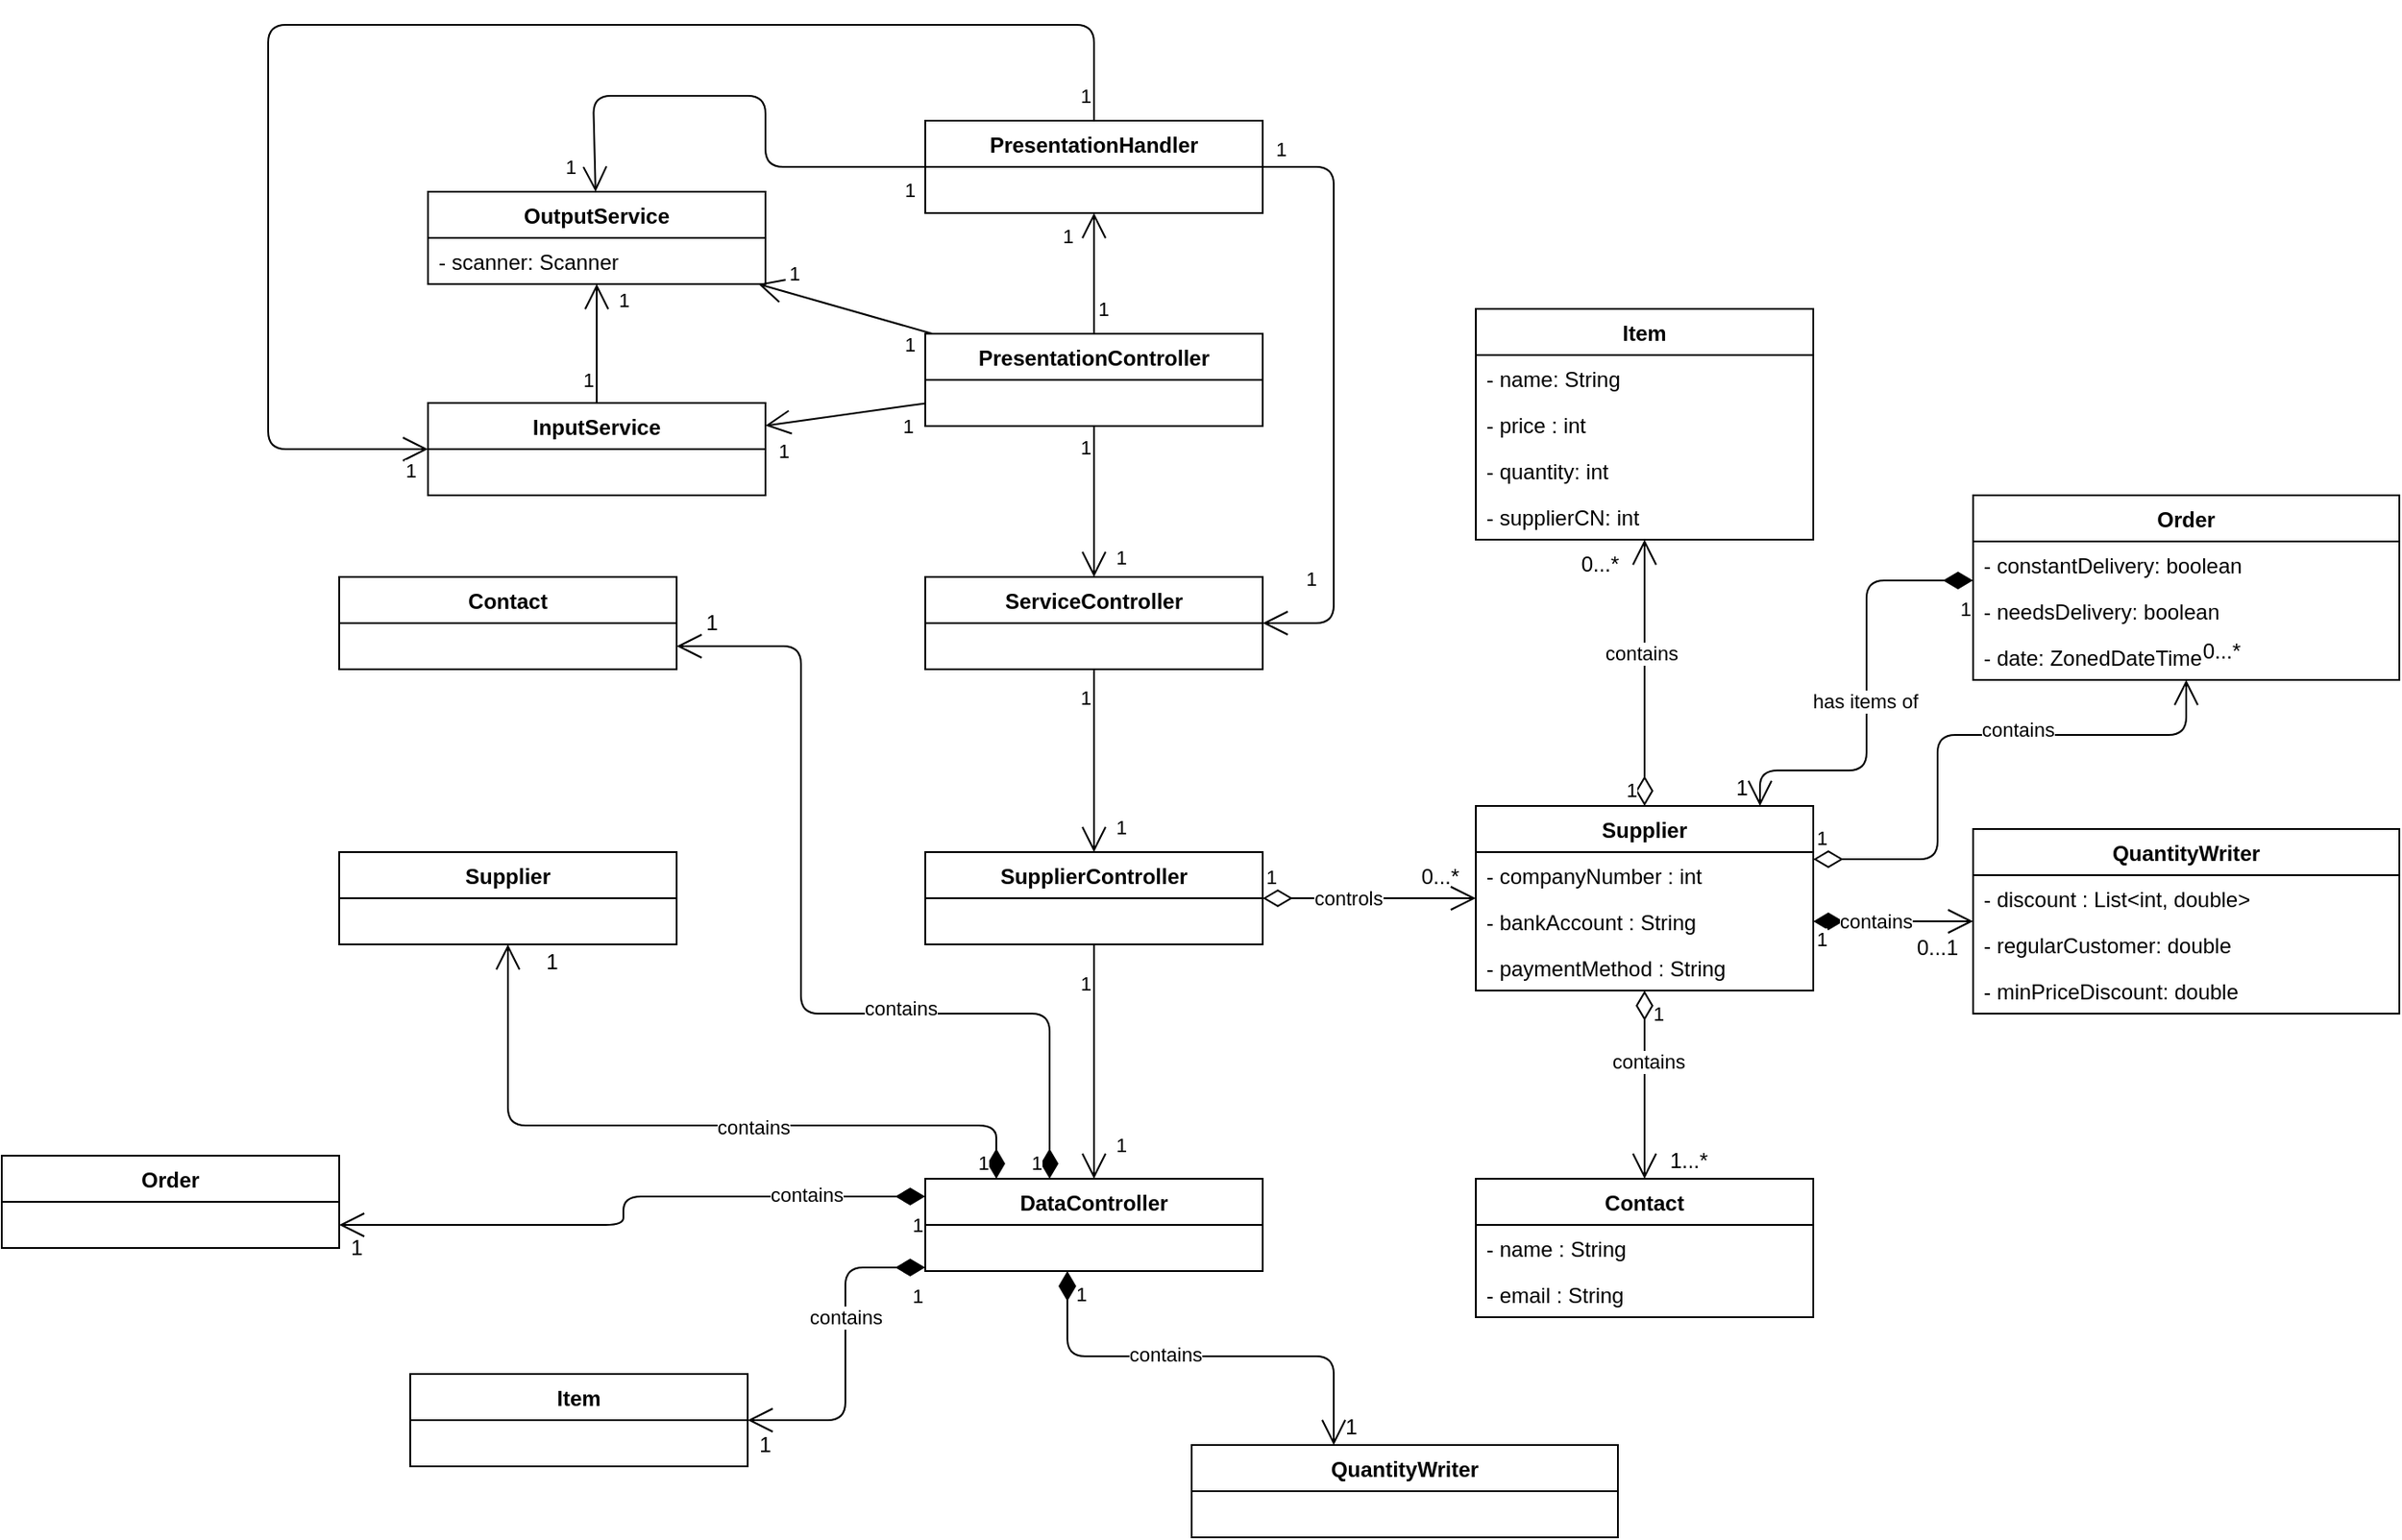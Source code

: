 <mxfile version="14.5.7" type="device"><diagram id="lVyLL1Id342BADRK6m0u" name="Page-1"><mxGraphModel dx="1695" dy="450" grid="1" gridSize="10" guides="1" tooltips="1" connect="1" arrows="1" fold="1" page="1" pageScale="1" pageWidth="827" pageHeight="1169" math="0" shadow="0"><root><mxCell id="0"/><mxCell id="1" parent="0"/><mxCell id="AN6DOPt5pPSwOJRNyfjY-16" value="Supplier" style="swimlane;fontStyle=1;childLayout=stackLayout;horizontal=1;startSize=26;fillColor=none;horizontalStack=0;resizeParent=1;resizeParentMax=0;resizeLast=0;collapsible=1;marginBottom=0;" parent="1" vertex="1"><mxGeometry x="560" y="760" width="190" height="104" as="geometry"/></mxCell><mxCell id="AN6DOPt5pPSwOJRNyfjY-17" value="- companyNumber : int" style="text;strokeColor=none;fillColor=none;align=left;verticalAlign=top;spacingLeft=4;spacingRight=4;overflow=hidden;rotatable=0;points=[[0,0.5],[1,0.5]];portConstraint=eastwest;" parent="AN6DOPt5pPSwOJRNyfjY-16" vertex="1"><mxGeometry y="26" width="190" height="26" as="geometry"/></mxCell><mxCell id="AN6DOPt5pPSwOJRNyfjY-19" value="- bankAccount : String" style="text;strokeColor=none;fillColor=none;align=left;verticalAlign=top;spacingLeft=4;spacingRight=4;overflow=hidden;rotatable=0;points=[[0,0.5],[1,0.5]];portConstraint=eastwest;" parent="AN6DOPt5pPSwOJRNyfjY-16" vertex="1"><mxGeometry y="52" width="190" height="26" as="geometry"/></mxCell><mxCell id="AN6DOPt5pPSwOJRNyfjY-20" value="- paymentMethod : String" style="text;strokeColor=none;fillColor=none;align=left;verticalAlign=top;spacingLeft=4;spacingRight=4;overflow=hidden;rotatable=0;points=[[0,0.5],[1,0.5]];portConstraint=eastwest;" parent="AN6DOPt5pPSwOJRNyfjY-16" vertex="1"><mxGeometry y="78" width="190" height="26" as="geometry"/></mxCell><mxCell id="AN6DOPt5pPSwOJRNyfjY-62" value="1" style="endArrow=open;html=1;endSize=12;startArrow=diamondThin;startSize=14;startFill=0;edgeStyle=orthogonalEdgeStyle;align=left;verticalAlign=bottom;" parent="1" source="AN6DOPt5pPSwOJRNyfjY-40" target="AN6DOPt5pPSwOJRNyfjY-16" edge="1"><mxGeometry x="-1" y="3" relative="1" as="geometry"><mxPoint x="470" y="900" as="sourcePoint"/><mxPoint x="630" y="900" as="targetPoint"/></mxGeometry></mxCell><mxCell id="AN6DOPt5pPSwOJRNyfjY-121" value="controls" style="edgeLabel;html=1;align=center;verticalAlign=middle;resizable=0;points=[];" parent="AN6DOPt5pPSwOJRNyfjY-62" vertex="1" connectable="0"><mxGeometry x="-0.2" relative="1" as="geometry"><mxPoint as="offset"/></mxGeometry></mxCell><mxCell id="AN6DOPt5pPSwOJRNyfjY-63" value="1" style="endArrow=open;html=1;endSize=12;startArrow=diamondThin;startSize=14;startFill=1;edgeStyle=orthogonalEdgeStyle;align=left;verticalAlign=top;" parent="1" source="AN6DOPt5pPSwOJRNyfjY-16" target="AN6DOPt5pPSwOJRNyfjY-37" edge="1"><mxGeometry x="-1" y="3" relative="1" as="geometry"><mxPoint x="470" y="900" as="sourcePoint"/><mxPoint x="630" y="900" as="targetPoint"/><Array as="points"><mxPoint x="790" y="825"/><mxPoint x="790" y="825"/></Array></mxGeometry></mxCell><mxCell id="AN6DOPt5pPSwOJRNyfjY-119" value="contains" style="edgeLabel;html=1;align=center;verticalAlign=middle;resizable=0;points=[];" parent="AN6DOPt5pPSwOJRNyfjY-63" vertex="1" connectable="0"><mxGeometry x="-0.111" y="-5" relative="1" as="geometry"><mxPoint x="-5" y="-5" as="offset"/></mxGeometry></mxCell><mxCell id="AN6DOPt5pPSwOJRNyfjY-64" value="1" style="endArrow=open;html=1;endSize=12;startArrow=diamondThin;startSize=14;startFill=0;edgeStyle=orthogonalEdgeStyle;align=left;verticalAlign=top;" parent="1" source="AN6DOPt5pPSwOJRNyfjY-16" target="AN6DOPt5pPSwOJRNyfjY-22" edge="1"><mxGeometry x="-1" y="3" relative="1" as="geometry"><mxPoint x="470" y="800" as="sourcePoint"/><mxPoint x="630" y="800" as="targetPoint"/><Array as="points"><mxPoint x="655" y="900"/><mxPoint x="655" y="900"/></Array></mxGeometry></mxCell><mxCell id="AN6DOPt5pPSwOJRNyfjY-120" value="contains" style="edgeLabel;html=1;align=center;verticalAlign=middle;resizable=0;points=[];" parent="AN6DOPt5pPSwOJRNyfjY-64" vertex="1" connectable="0"><mxGeometry x="-0.245" y="2" relative="1" as="geometry"><mxPoint as="offset"/></mxGeometry></mxCell><mxCell id="AN6DOPt5pPSwOJRNyfjY-66" value="1" style="endArrow=open;html=1;endSize=12;startArrow=diamondThin;startSize=14;startFill=0;edgeStyle=orthogonalEdgeStyle;align=right;verticalAlign=bottom;" parent="1" source="AN6DOPt5pPSwOJRNyfjY-16" target="AN6DOPt5pPSwOJRNyfjY-34" edge="1"><mxGeometry x="-1" y="3" relative="1" as="geometry"><mxPoint x="470" y="800" as="sourcePoint"/><mxPoint x="630" y="800" as="targetPoint"/><Array as="points"><mxPoint x="655" y="690"/><mxPoint x="655" y="690"/></Array></mxGeometry></mxCell><mxCell id="AN6DOPt5pPSwOJRNyfjY-122" value="contains" style="edgeLabel;html=1;align=center;verticalAlign=middle;resizable=0;points=[];" parent="AN6DOPt5pPSwOJRNyfjY-66" vertex="1" connectable="0"><mxGeometry x="0.147" y="2" relative="1" as="geometry"><mxPoint as="offset"/></mxGeometry></mxCell><mxCell id="AN6DOPt5pPSwOJRNyfjY-37" value="QuantityWriter" style="swimlane;fontStyle=1;childLayout=stackLayout;horizontal=1;startSize=26;fillColor=none;horizontalStack=0;resizeParent=1;resizeParentMax=0;resizeLast=0;collapsible=1;marginBottom=0;" parent="1" vertex="1"><mxGeometry x="840" y="773" width="240" height="104" as="geometry"/></mxCell><mxCell id="AN6DOPt5pPSwOJRNyfjY-42" value="- discount : List&lt;int, double&gt;" style="text;strokeColor=none;fillColor=none;align=left;verticalAlign=top;spacingLeft=4;spacingRight=4;overflow=hidden;rotatable=0;points=[[0,0.5],[1,0.5]];portConstraint=eastwest;" parent="AN6DOPt5pPSwOJRNyfjY-37" vertex="1"><mxGeometry y="26" width="240" height="26" as="geometry"/></mxCell><mxCell id="AN6DOPt5pPSwOJRNyfjY-93" value="- regularCustomer: double" style="text;strokeColor=none;fillColor=none;align=left;verticalAlign=top;spacingLeft=4;spacingRight=4;overflow=hidden;rotatable=0;points=[[0,0.5],[1,0.5]];portConstraint=eastwest;" parent="AN6DOPt5pPSwOJRNyfjY-37" vertex="1"><mxGeometry y="52" width="240" height="26" as="geometry"/></mxCell><mxCell id="AN6DOPt5pPSwOJRNyfjY-94" value="- minPriceDiscount: double" style="text;strokeColor=none;fillColor=none;align=left;verticalAlign=top;spacingLeft=4;spacingRight=4;overflow=hidden;rotatable=0;points=[[0,0.5],[1,0.5]];portConstraint=eastwest;" parent="AN6DOPt5pPSwOJRNyfjY-37" vertex="1"><mxGeometry y="78" width="240" height="26" as="geometry"/></mxCell><mxCell id="AN6DOPt5pPSwOJRNyfjY-104" value="1" style="endArrow=open;html=1;endSize=12;startArrow=diamondThin;startSize=14;startFill=1;edgeStyle=orthogonalEdgeStyle;align=right;verticalAlign=top;" parent="1" source="AN6DOPt5pPSwOJRNyfjY-95" target="AN6DOPt5pPSwOJRNyfjY-16" edge="1"><mxGeometry x="-1" y="3" relative="1" as="geometry"><mxPoint x="790" y="760" as="sourcePoint"/><mxPoint x="950" y="760" as="targetPoint"/><Array as="points"><mxPoint x="780" y="633"/><mxPoint x="780" y="740"/><mxPoint x="720" y="740"/></Array></mxGeometry></mxCell><mxCell id="AN6DOPt5pPSwOJRNyfjY-117" value="has items of" style="edgeLabel;html=1;align=center;verticalAlign=middle;resizable=0;points=[];" parent="AN6DOPt5pPSwOJRNyfjY-104" vertex="1" connectable="0"><mxGeometry x="0.036" y="-1" relative="1" as="geometry"><mxPoint as="offset"/></mxGeometry></mxCell><mxCell id="AN6DOPt5pPSwOJRNyfjY-95" value="Order" style="swimlane;fontStyle=1;childLayout=stackLayout;horizontal=1;startSize=26;fillColor=none;horizontalStack=0;resizeParent=1;resizeParentMax=0;resizeLast=0;collapsible=1;marginBottom=0;" parent="1" vertex="1"><mxGeometry x="840" y="585" width="240" height="104" as="geometry"/></mxCell><mxCell id="AN6DOPt5pPSwOJRNyfjY-99" value="- constantDelivery: boolean" style="text;strokeColor=none;fillColor=none;align=left;verticalAlign=top;spacingLeft=4;spacingRight=4;overflow=hidden;rotatable=0;points=[[0,0.5],[1,0.5]];portConstraint=eastwest;" parent="AN6DOPt5pPSwOJRNyfjY-95" vertex="1"><mxGeometry y="26" width="240" height="26" as="geometry"/></mxCell><mxCell id="AN6DOPt5pPSwOJRNyfjY-100" value="- needsDelivery: boolean" style="text;strokeColor=none;fillColor=none;align=left;verticalAlign=top;spacingLeft=4;spacingRight=4;overflow=hidden;rotatable=0;points=[[0,0.5],[1,0.5]];portConstraint=eastwest;" parent="AN6DOPt5pPSwOJRNyfjY-95" vertex="1"><mxGeometry y="52" width="240" height="26" as="geometry"/></mxCell><mxCell id="NkkY8-4ejZHf-vEstVCN-1" value="- date: ZonedDateTime" style="text;strokeColor=none;fillColor=none;align=left;verticalAlign=top;spacingLeft=4;spacingRight=4;overflow=hidden;rotatable=0;points=[[0,0.5],[1,0.5]];portConstraint=eastwest;" vertex="1" parent="AN6DOPt5pPSwOJRNyfjY-95"><mxGeometry y="78" width="240" height="26" as="geometry"/></mxCell><mxCell id="AN6DOPt5pPSwOJRNyfjY-105" value="1" style="endArrow=open;html=1;endSize=12;startArrow=diamondThin;startSize=14;startFill=0;edgeStyle=orthogonalEdgeStyle;align=left;verticalAlign=bottom;" parent="1" source="AN6DOPt5pPSwOJRNyfjY-16" target="AN6DOPt5pPSwOJRNyfjY-95" edge="1"><mxGeometry x="-1" y="3" relative="1" as="geometry"><mxPoint x="790" y="760" as="sourcePoint"/><mxPoint x="950" y="760" as="targetPoint"/><Array as="points"><mxPoint x="820" y="790"/><mxPoint x="820" y="720"/><mxPoint x="960" y="720"/></Array></mxGeometry></mxCell><mxCell id="AN6DOPt5pPSwOJRNyfjY-118" value="contains" style="edgeLabel;html=1;align=center;verticalAlign=middle;resizable=0;points=[];" parent="AN6DOPt5pPSwOJRNyfjY-105" vertex="1" connectable="0"><mxGeometry x="0.187" y="3" relative="1" as="geometry"><mxPoint as="offset"/></mxGeometry></mxCell><mxCell id="AN6DOPt5pPSwOJRNyfjY-106" value="0...*" style="text;html=1;strokeColor=none;fillColor=none;align=center;verticalAlign=middle;whiteSpace=wrap;rounded=0;" parent="1" vertex="1"><mxGeometry x="520" y="790" width="40" height="20" as="geometry"/></mxCell><mxCell id="AN6DOPt5pPSwOJRNyfjY-34" value="Item" style="swimlane;fontStyle=1;childLayout=stackLayout;horizontal=1;startSize=26;fillColor=none;horizontalStack=0;resizeParent=1;resizeParentMax=0;resizeLast=0;collapsible=1;marginBottom=0;" parent="1" vertex="1"><mxGeometry x="560" y="480" width="190" height="130" as="geometry"/></mxCell><mxCell id="AN6DOPt5pPSwOJRNyfjY-35" value="- name: String" style="text;strokeColor=none;fillColor=none;align=left;verticalAlign=top;spacingLeft=4;spacingRight=4;overflow=hidden;rotatable=0;points=[[0,0.5],[1,0.5]];portConstraint=eastwest;" parent="AN6DOPt5pPSwOJRNyfjY-34" vertex="1"><mxGeometry y="26" width="190" height="26" as="geometry"/></mxCell><mxCell id="AN6DOPt5pPSwOJRNyfjY-36" value="- price : int" style="text;strokeColor=none;fillColor=none;align=left;verticalAlign=top;spacingLeft=4;spacingRight=4;overflow=hidden;rotatable=0;points=[[0,0.5],[1,0.5]];portConstraint=eastwest;" parent="AN6DOPt5pPSwOJRNyfjY-34" vertex="1"><mxGeometry y="52" width="190" height="26" as="geometry"/></mxCell><mxCell id="AN6DOPt5pPSwOJRNyfjY-48" value="- quantity: int" style="text;strokeColor=none;fillColor=none;align=left;verticalAlign=top;spacingLeft=4;spacingRight=4;overflow=hidden;rotatable=0;points=[[0,0.5],[1,0.5]];portConstraint=eastwest;" parent="AN6DOPt5pPSwOJRNyfjY-34" vertex="1"><mxGeometry y="78" width="190" height="26" as="geometry"/></mxCell><mxCell id="AN6DOPt5pPSwOJRNyfjY-49" value="- supplierCN: int" style="text;strokeColor=none;fillColor=none;align=left;verticalAlign=top;spacingLeft=4;spacingRight=4;overflow=hidden;rotatable=0;points=[[0,0.5],[1,0.5]];portConstraint=eastwest;" parent="AN6DOPt5pPSwOJRNyfjY-34" vertex="1"><mxGeometry y="104" width="190" height="26" as="geometry"/></mxCell><mxCell id="AN6DOPt5pPSwOJRNyfjY-107" value="1...*" style="text;html=1;strokeColor=none;fillColor=none;align=center;verticalAlign=middle;whiteSpace=wrap;rounded=0;" parent="1" vertex="1"><mxGeometry x="660" y="950" width="40" height="20" as="geometry"/></mxCell><mxCell id="AN6DOPt5pPSwOJRNyfjY-110" value="0...1" style="text;html=1;strokeColor=none;fillColor=none;align=center;verticalAlign=middle;whiteSpace=wrap;rounded=0;" parent="1" vertex="1"><mxGeometry x="800" y="830" width="40" height="20" as="geometry"/></mxCell><mxCell id="AN6DOPt5pPSwOJRNyfjY-111" value="0...*" style="text;html=1;strokeColor=none;fillColor=none;align=center;verticalAlign=middle;whiteSpace=wrap;rounded=0;" parent="1" vertex="1"><mxGeometry x="960" y="663" width="40" height="20" as="geometry"/></mxCell><mxCell id="AN6DOPt5pPSwOJRNyfjY-112" value="1" style="text;html=1;strokeColor=none;fillColor=none;align=center;verticalAlign=middle;whiteSpace=wrap;rounded=0;" parent="1" vertex="1"><mxGeometry x="690" y="740" width="40" height="20" as="geometry"/></mxCell><mxCell id="AN6DOPt5pPSwOJRNyfjY-115" value="0...*" style="text;html=1;strokeColor=none;fillColor=none;align=center;verticalAlign=middle;whiteSpace=wrap;rounded=0;" parent="1" vertex="1"><mxGeometry x="610" y="614" width="40" height="20" as="geometry"/></mxCell><mxCell id="AN6DOPt5pPSwOJRNyfjY-22" value="Contact" style="swimlane;fontStyle=1;childLayout=stackLayout;horizontal=1;startSize=26;fillColor=none;horizontalStack=0;resizeParent=1;resizeParentMax=0;resizeLast=0;collapsible=1;marginBottom=0;" parent="1" vertex="1"><mxGeometry x="560" y="970" width="190" height="78" as="geometry"/></mxCell><mxCell id="AN6DOPt5pPSwOJRNyfjY-23" value="- name : String" style="text;strokeColor=none;fillColor=none;align=left;verticalAlign=top;spacingLeft=4;spacingRight=4;overflow=hidden;rotatable=0;points=[[0,0.5],[1,0.5]];portConstraint=eastwest;" parent="AN6DOPt5pPSwOJRNyfjY-22" vertex="1"><mxGeometry y="26" width="190" height="26" as="geometry"/></mxCell><mxCell id="AN6DOPt5pPSwOJRNyfjY-24" value="- email : String" style="text;strokeColor=none;fillColor=none;align=left;verticalAlign=top;spacingLeft=4;spacingRight=4;overflow=hidden;rotatable=0;points=[[0,0.5],[1,0.5]];portConstraint=eastwest;" parent="AN6DOPt5pPSwOJRNyfjY-22" vertex="1"><mxGeometry y="52" width="190" height="26" as="geometry"/></mxCell><mxCell id="AN6DOPt5pPSwOJRNyfjY-40" value="SupplierController" style="swimlane;fontStyle=1;childLayout=stackLayout;horizontal=1;startSize=26;fillColor=none;horizontalStack=0;resizeParent=1;resizeParentMax=0;resizeLast=0;collapsible=1;marginBottom=0;" parent="1" vertex="1"><mxGeometry x="250" y="786" width="190" height="52" as="geometry"/></mxCell><mxCell id="AN6DOPt5pPSwOJRNyfjY-123" value="ServiceController" style="swimlane;fontStyle=1;childLayout=stackLayout;horizontal=1;startSize=26;fillColor=none;horizontalStack=0;resizeParent=1;resizeParentMax=0;resizeLast=0;collapsible=1;marginBottom=0;" parent="1" vertex="1"><mxGeometry x="250" y="631" width="190" height="52" as="geometry"/></mxCell><mxCell id="AN6DOPt5pPSwOJRNyfjY-132" value="DataController" style="swimlane;fontStyle=1;childLayout=stackLayout;horizontal=1;startSize=26;fillColor=none;horizontalStack=0;resizeParent=1;resizeParentMax=0;resizeLast=0;collapsible=1;marginBottom=0;" parent="1" vertex="1"><mxGeometry x="250" y="970" width="190" height="52" as="geometry"/></mxCell><mxCell id="AN6DOPt5pPSwOJRNyfjY-136" value="Contact" style="swimlane;fontStyle=1;childLayout=stackLayout;horizontal=1;startSize=26;fillColor=none;horizontalStack=0;resizeParent=1;resizeParentMax=0;resizeLast=0;collapsible=1;marginBottom=0;" parent="1" vertex="1"><mxGeometry x="-80" y="631" width="190" height="52" as="geometry"/></mxCell><mxCell id="AN6DOPt5pPSwOJRNyfjY-143" value="QuantityWriter" style="swimlane;fontStyle=1;childLayout=stackLayout;horizontal=1;startSize=26;fillColor=none;horizontalStack=0;resizeParent=1;resizeParentMax=0;resizeLast=0;collapsible=1;marginBottom=0;" parent="1" vertex="1"><mxGeometry x="400" y="1120" width="240" height="52" as="geometry"/></mxCell><mxCell id="AN6DOPt5pPSwOJRNyfjY-155" value="1" style="endArrow=open;html=1;endSize=12;startArrow=diamondThin;startSize=14;startFill=1;edgeStyle=orthogonalEdgeStyle;align=right;verticalAlign=top;" parent="1" source="AN6DOPt5pPSwOJRNyfjY-132" target="AN6DOPt5pPSwOJRNyfjY-150" edge="1"><mxGeometry x="-1" y="3" relative="1" as="geometry"><mxPoint x="210" y="960" as="sourcePoint"/><mxPoint x="370" y="960" as="targetPoint"/><Array as="points"><mxPoint x="205" y="1020"/></Array></mxGeometry></mxCell><mxCell id="AN6DOPt5pPSwOJRNyfjY-167" value="contains" style="edgeLabel;html=1;align=center;verticalAlign=middle;resizable=0;points=[];" parent="AN6DOPt5pPSwOJRNyfjY-155" vertex="1" connectable="0"><mxGeometry x="-0.22" relative="1" as="geometry"><mxPoint as="offset"/></mxGeometry></mxCell><mxCell id="AN6DOPt5pPSwOJRNyfjY-156" value="1" style="endArrow=open;html=1;endSize=12;startArrow=diamondThin;startSize=14;startFill=1;edgeStyle=orthogonalEdgeStyle;align=right;verticalAlign=top;entryX=1;entryY=0.5;entryDx=0;entryDy=0;" parent="1" source="AN6DOPt5pPSwOJRNyfjY-132" edge="1"><mxGeometry x="-1" y="3" relative="1" as="geometry"><mxPoint x="350" y="1030" as="sourcePoint"/><mxPoint x="-80" y="996" as="targetPoint"/><Array as="points"><mxPoint x="80" y="980"/><mxPoint x="80" y="996"/></Array></mxGeometry></mxCell><mxCell id="AN6DOPt5pPSwOJRNyfjY-168" value="contains" style="edgeLabel;html=1;align=center;verticalAlign=middle;resizable=0;points=[];" parent="AN6DOPt5pPSwOJRNyfjY-156" vertex="1" connectable="0"><mxGeometry x="-0.609" y="-1" relative="1" as="geometry"><mxPoint as="offset"/></mxGeometry></mxCell><mxCell id="AN6DOPt5pPSwOJRNyfjY-157" value="1" style="endArrow=open;html=1;endSize=12;startArrow=diamondThin;startSize=14;startFill=1;edgeStyle=orthogonalEdgeStyle;align=left;verticalAlign=top;" parent="1" source="AN6DOPt5pPSwOJRNyfjY-132" target="AN6DOPt5pPSwOJRNyfjY-143" edge="1"><mxGeometry x="-1" y="3" relative="1" as="geometry"><mxPoint x="470" y="1000" as="sourcePoint"/><mxPoint x="480" y="1110" as="targetPoint"/><Array as="points"><mxPoint x="330" y="1070"/><mxPoint x="480" y="1070"/></Array></mxGeometry></mxCell><mxCell id="AN6DOPt5pPSwOJRNyfjY-170" value="contains" style="edgeLabel;html=1;align=center;verticalAlign=middle;resizable=0;points=[];" parent="AN6DOPt5pPSwOJRNyfjY-157" vertex="1" connectable="0"><mxGeometry x="-0.169" y="1" relative="1" as="geometry"><mxPoint as="offset"/></mxGeometry></mxCell><mxCell id="AN6DOPt5pPSwOJRNyfjY-158" value="1" style="endArrow=open;html=1;endSize=12;startArrow=diamondThin;startSize=14;startFill=1;edgeStyle=orthogonalEdgeStyle;align=right;verticalAlign=bottom;" parent="1" source="AN6DOPt5pPSwOJRNyfjY-132" target="AN6DOPt5pPSwOJRNyfjY-139" edge="1"><mxGeometry x="-1" y="3" relative="1" as="geometry"><mxPoint x="250" y="919.47" as="sourcePoint"/><mxPoint x="110" y="1072.529" as="targetPoint"/><Array as="points"><mxPoint x="290" y="940"/><mxPoint x="15" y="940"/></Array></mxGeometry></mxCell><mxCell id="AN6DOPt5pPSwOJRNyfjY-166" value="contains" style="edgeLabel;html=1;align=center;verticalAlign=middle;resizable=0;points=[];" parent="AN6DOPt5pPSwOJRNyfjY-158" vertex="1" connectable="0"><mxGeometry x="-0.177" y="1" relative="1" as="geometry"><mxPoint as="offset"/></mxGeometry></mxCell><mxCell id="AN6DOPt5pPSwOJRNyfjY-159" value="1" style="endArrow=open;html=1;endSize=12;startArrow=diamondThin;startSize=14;startFill=1;edgeStyle=orthogonalEdgeStyle;align=right;verticalAlign=bottom;" parent="1" source="AN6DOPt5pPSwOJRNyfjY-132" target="AN6DOPt5pPSwOJRNyfjY-136" edge="1"><mxGeometry x="-1" y="3" relative="1" as="geometry"><mxPoint x="330" y="906.97" as="sourcePoint"/><mxPoint x="150" y="897.004" as="targetPoint"/><Array as="points"><mxPoint x="320" y="877"/><mxPoint x="180" y="877"/><mxPoint x="180" y="670"/></Array></mxGeometry></mxCell><mxCell id="AN6DOPt5pPSwOJRNyfjY-165" value="contains" style="edgeLabel;html=1;align=center;verticalAlign=middle;resizable=0;points=[];" parent="AN6DOPt5pPSwOJRNyfjY-159" vertex="1" connectable="0"><mxGeometry x="-0.306" y="-3" relative="1" as="geometry"><mxPoint as="offset"/></mxGeometry></mxCell><mxCell id="AN6DOPt5pPSwOJRNyfjY-139" value="Supplier" style="swimlane;fontStyle=1;childLayout=stackLayout;horizontal=1;startSize=26;fillColor=none;horizontalStack=0;resizeParent=1;resizeParentMax=0;resizeLast=0;collapsible=1;marginBottom=0;" parent="1" vertex="1"><mxGeometry x="-80" y="786" width="190" height="52" as="geometry"/></mxCell><mxCell id="AN6DOPt5pPSwOJRNyfjY-171" value="1" style="text;html=1;strokeColor=none;fillColor=none;align=center;verticalAlign=middle;whiteSpace=wrap;rounded=0;" parent="1" vertex="1"><mxGeometry x="110" y="647" width="40" height="20" as="geometry"/></mxCell><mxCell id="AN6DOPt5pPSwOJRNyfjY-174" value="1" style="text;html=1;strokeColor=none;fillColor=none;align=center;verticalAlign=middle;whiteSpace=wrap;rounded=0;" parent="1" vertex="1"><mxGeometry x="470" y="1100" width="40" height="20" as="geometry"/></mxCell><mxCell id="AN6DOPt5pPSwOJRNyfjY-175" value="1" style="text;html=1;strokeColor=none;fillColor=none;align=center;verticalAlign=middle;whiteSpace=wrap;rounded=0;" parent="1" vertex="1"><mxGeometry x="-90" y="999" width="40" height="20" as="geometry"/></mxCell><mxCell id="AN6DOPt5pPSwOJRNyfjY-176" value="1" style="text;html=1;strokeColor=none;fillColor=none;align=center;verticalAlign=middle;whiteSpace=wrap;rounded=0;" parent="1" vertex="1"><mxGeometry x="140" y="1110" width="40" height="20" as="geometry"/></mxCell><mxCell id="AN6DOPt5pPSwOJRNyfjY-177" value="1" style="text;html=1;strokeColor=none;fillColor=none;align=center;verticalAlign=middle;whiteSpace=wrap;rounded=0;" parent="1" vertex="1"><mxGeometry x="20" y="838" width="40" height="20" as="geometry"/></mxCell><mxCell id="AN6DOPt5pPSwOJRNyfjY-147" value="Order" style="swimlane;fontStyle=1;childLayout=stackLayout;horizontal=1;startSize=26;fillColor=none;horizontalStack=0;resizeParent=1;resizeParentMax=0;resizeLast=0;collapsible=1;marginBottom=0;" parent="1" vertex="1"><mxGeometry x="-270" y="957" width="190" height="52" as="geometry"/></mxCell><mxCell id="AN6DOPt5pPSwOJRNyfjY-150" value="Item" style="swimlane;fontStyle=1;childLayout=stackLayout;horizontal=1;startSize=26;fillColor=none;horizontalStack=0;resizeParent=1;resizeParentMax=0;resizeLast=0;collapsible=1;marginBottom=0;" parent="1" vertex="1"><mxGeometry x="-40" y="1080" width="190" height="52" as="geometry"/></mxCell><mxCell id="NkkY8-4ejZHf-vEstVCN-4" value="PresentationController" style="swimlane;fontStyle=1;childLayout=stackLayout;horizontal=1;startSize=26;fillColor=none;horizontalStack=0;resizeParent=1;resizeParentMax=0;resizeLast=0;collapsible=1;marginBottom=0;" vertex="1" parent="1"><mxGeometry x="250" y="494" width="190" height="52" as="geometry"/></mxCell><mxCell id="NkkY8-4ejZHf-vEstVCN-5" value="PresentationHandler" style="swimlane;fontStyle=1;childLayout=stackLayout;horizontal=1;startSize=26;fillColor=none;horizontalStack=0;resizeParent=1;resizeParentMax=0;resizeLast=0;collapsible=1;marginBottom=0;" vertex="1" parent="1"><mxGeometry x="250" y="374" width="190" height="52" as="geometry"/></mxCell><mxCell id="NkkY8-4ejZHf-vEstVCN-6" value="InputService" style="swimlane;fontStyle=1;childLayout=stackLayout;horizontal=1;startSize=26;fillColor=none;horizontalStack=0;resizeParent=1;resizeParentMax=0;resizeLast=0;collapsible=1;marginBottom=0;" vertex="1" parent="1"><mxGeometry x="-30" y="533" width="190" height="52" as="geometry"/></mxCell><mxCell id="NkkY8-4ejZHf-vEstVCN-7" value="OutputService" style="swimlane;fontStyle=1;childLayout=stackLayout;horizontal=1;startSize=26;fillColor=none;horizontalStack=0;resizeParent=1;resizeParentMax=0;resizeLast=0;collapsible=1;marginBottom=0;" vertex="1" parent="1"><mxGeometry x="-30" y="414" width="190" height="52" as="geometry"/></mxCell><mxCell id="NkkY8-4ejZHf-vEstVCN-38" value="- scanner: Scanner" style="text;strokeColor=none;fillColor=none;align=left;verticalAlign=top;spacingLeft=4;spacingRight=4;overflow=hidden;rotatable=0;points=[[0,0.5],[1,0.5]];portConstraint=eastwest;" vertex="1" parent="NkkY8-4ejZHf-vEstVCN-7"><mxGeometry y="26" width="190" height="26" as="geometry"/></mxCell><mxCell id="NkkY8-4ejZHf-vEstVCN-8" value="" style="endArrow=open;endFill=1;endSize=12;html=1;" edge="1" parent="1" source="NkkY8-4ejZHf-vEstVCN-4" target="NkkY8-4ejZHf-vEstVCN-6"><mxGeometry width="160" relative="1" as="geometry"><mxPoint x="140" y="554" as="sourcePoint"/><mxPoint x="300" y="554" as="targetPoint"/></mxGeometry></mxCell><mxCell id="NkkY8-4ejZHf-vEstVCN-19" value="1" style="edgeLabel;html=1;align=center;verticalAlign=middle;resizable=0;points=[];" vertex="1" connectable="0" parent="NkkY8-4ejZHf-vEstVCN-8"><mxGeometry x="-0.473" y="3" relative="1" as="geometry"><mxPoint x="13.52" y="6.46" as="offset"/></mxGeometry></mxCell><mxCell id="NkkY8-4ejZHf-vEstVCN-20" value="1" style="edgeLabel;html=1;align=center;verticalAlign=middle;resizable=0;points=[];" vertex="1" connectable="0" parent="NkkY8-4ejZHf-vEstVCN-8"><mxGeometry x="0.375" y="1" relative="1" as="geometry"><mxPoint x="-18.24" y="17.16" as="offset"/></mxGeometry></mxCell><mxCell id="NkkY8-4ejZHf-vEstVCN-9" value="" style="endArrow=open;endFill=1;endSize=12;html=1;" edge="1" parent="1" source="NkkY8-4ejZHf-vEstVCN-4" target="NkkY8-4ejZHf-vEstVCN-7"><mxGeometry width="160" relative="1" as="geometry"><mxPoint x="260" y="543.232" as="sourcePoint"/><mxPoint x="170" y="555.768" as="targetPoint"/></mxGeometry></mxCell><mxCell id="NkkY8-4ejZHf-vEstVCN-17" value="1" style="edgeLabel;html=1;align=center;verticalAlign=middle;resizable=0;points=[];" vertex="1" connectable="0" parent="NkkY8-4ejZHf-vEstVCN-9"><mxGeometry x="0.6" y="-1" relative="1" as="geometry"><mxPoint y="-10.6" as="offset"/></mxGeometry></mxCell><mxCell id="NkkY8-4ejZHf-vEstVCN-18" value="1" style="edgeLabel;html=1;align=center;verticalAlign=middle;resizable=0;points=[];" vertex="1" connectable="0" parent="NkkY8-4ejZHf-vEstVCN-9"><mxGeometry x="-0.517" y="1" relative="1" as="geometry"><mxPoint x="10.31" y="11.91" as="offset"/></mxGeometry></mxCell><mxCell id="NkkY8-4ejZHf-vEstVCN-10" value="" style="endArrow=open;endFill=1;endSize=12;html=1;" edge="1" parent="1" source="NkkY8-4ejZHf-vEstVCN-6" target="NkkY8-4ejZHf-vEstVCN-7"><mxGeometry width="160" relative="1" as="geometry"><mxPoint x="260" y="543.232" as="sourcePoint"/><mxPoint x="170" y="555.768" as="targetPoint"/></mxGeometry></mxCell><mxCell id="NkkY8-4ejZHf-vEstVCN-21" value="1" style="edgeLabel;html=1;align=center;verticalAlign=middle;resizable=0;points=[];" vertex="1" connectable="0" parent="NkkY8-4ejZHf-vEstVCN-10"><mxGeometry x="-0.662" y="-1" relative="1" as="geometry"><mxPoint x="-6" y="-1.33" as="offset"/></mxGeometry></mxCell><mxCell id="NkkY8-4ejZHf-vEstVCN-22" value="1" style="edgeLabel;html=1;align=center;verticalAlign=middle;resizable=0;points=[];" vertex="1" connectable="0" parent="NkkY8-4ejZHf-vEstVCN-10"><mxGeometry x="0.731" y="-4" relative="1" as="geometry"><mxPoint x="11" as="offset"/></mxGeometry></mxCell><mxCell id="NkkY8-4ejZHf-vEstVCN-11" value="" style="endArrow=open;endFill=1;endSize=12;html=1;" edge="1" parent="1" source="NkkY8-4ejZHf-vEstVCN-4" target="NkkY8-4ejZHf-vEstVCN-5"><mxGeometry width="160" relative="1" as="geometry"><mxPoint x="264" y="504" as="sourcePoint"/><mxPoint x="166" y="476" as="targetPoint"/></mxGeometry></mxCell><mxCell id="NkkY8-4ejZHf-vEstVCN-15" value="1" style="edgeLabel;html=1;align=center;verticalAlign=middle;resizable=0;points=[];" vertex="1" connectable="0" parent="NkkY8-4ejZHf-vEstVCN-11"><mxGeometry x="0.613" y="1" relative="1" as="geometry"><mxPoint x="-14" as="offset"/></mxGeometry></mxCell><mxCell id="NkkY8-4ejZHf-vEstVCN-16" value="1" style="edgeLabel;html=1;align=center;verticalAlign=middle;resizable=0;points=[];" vertex="1" connectable="0" parent="NkkY8-4ejZHf-vEstVCN-11"><mxGeometry x="-0.564" y="1" relative="1" as="geometry"><mxPoint x="6" y="1" as="offset"/></mxGeometry></mxCell><mxCell id="NkkY8-4ejZHf-vEstVCN-12" value="" style="endArrow=open;endFill=1;endSize=12;html=1;" edge="1" parent="1" source="NkkY8-4ejZHf-vEstVCN-4" target="AN6DOPt5pPSwOJRNyfjY-123"><mxGeometry width="160" relative="1" as="geometry"><mxPoint x="355" y="504" as="sourcePoint"/><mxPoint x="355" y="436" as="targetPoint"/></mxGeometry></mxCell><mxCell id="NkkY8-4ejZHf-vEstVCN-13" value="1" style="edgeLabel;html=1;align=center;verticalAlign=middle;resizable=0;points=[];" vertex="1" connectable="0" parent="NkkY8-4ejZHf-vEstVCN-12"><mxGeometry x="-0.592" relative="1" as="geometry"><mxPoint x="-5" y="-5.5" as="offset"/></mxGeometry></mxCell><mxCell id="NkkY8-4ejZHf-vEstVCN-14" value="1" style="edgeLabel;html=1;align=center;verticalAlign=middle;resizable=0;points=[];" vertex="1" connectable="0" parent="NkkY8-4ejZHf-vEstVCN-12"><mxGeometry x="0.643" relative="1" as="geometry"><mxPoint x="15" y="4" as="offset"/></mxGeometry></mxCell><mxCell id="NkkY8-4ejZHf-vEstVCN-23" value="" style="endArrow=open;endFill=1;endSize=12;html=1;" edge="1" parent="1" source="AN6DOPt5pPSwOJRNyfjY-123" target="AN6DOPt5pPSwOJRNyfjY-40"><mxGeometry width="160" relative="1" as="geometry"><mxPoint x="355" y="556.0" as="sourcePoint"/><mxPoint x="355" y="641.0" as="targetPoint"/></mxGeometry></mxCell><mxCell id="NkkY8-4ejZHf-vEstVCN-24" value="1" style="edgeLabel;html=1;align=center;verticalAlign=middle;resizable=0;points=[];" vertex="1" connectable="0" parent="NkkY8-4ejZHf-vEstVCN-23"><mxGeometry x="-0.592" relative="1" as="geometry"><mxPoint x="-5" y="-5.5" as="offset"/></mxGeometry></mxCell><mxCell id="NkkY8-4ejZHf-vEstVCN-25" value="1" style="edgeLabel;html=1;align=center;verticalAlign=middle;resizable=0;points=[];" vertex="1" connectable="0" parent="NkkY8-4ejZHf-vEstVCN-23"><mxGeometry x="0.643" relative="1" as="geometry"><mxPoint x="15" y="4" as="offset"/></mxGeometry></mxCell><mxCell id="NkkY8-4ejZHf-vEstVCN-26" value="" style="endArrow=open;endFill=1;endSize=12;html=1;" edge="1" parent="1" source="AN6DOPt5pPSwOJRNyfjY-40" target="AN6DOPt5pPSwOJRNyfjY-132"><mxGeometry width="160" relative="1" as="geometry"><mxPoint x="355" y="693.0" as="sourcePoint"/><mxPoint x="355" y="796" as="targetPoint"/></mxGeometry></mxCell><mxCell id="NkkY8-4ejZHf-vEstVCN-27" value="1" style="edgeLabel;html=1;align=center;verticalAlign=middle;resizable=0;points=[];" vertex="1" connectable="0" parent="NkkY8-4ejZHf-vEstVCN-26"><mxGeometry x="-0.592" relative="1" as="geometry"><mxPoint x="-5" y="-5.5" as="offset"/></mxGeometry></mxCell><mxCell id="NkkY8-4ejZHf-vEstVCN-28" value="1" style="edgeLabel;html=1;align=center;verticalAlign=middle;resizable=0;points=[];" vertex="1" connectable="0" parent="NkkY8-4ejZHf-vEstVCN-26"><mxGeometry x="0.643" relative="1" as="geometry"><mxPoint x="15" y="4" as="offset"/></mxGeometry></mxCell><mxCell id="NkkY8-4ejZHf-vEstVCN-29" value="" style="endArrow=open;endFill=1;endSize=12;html=1;" edge="1" parent="1" source="NkkY8-4ejZHf-vEstVCN-5" target="NkkY8-4ejZHf-vEstVCN-7"><mxGeometry width="160" relative="1" as="geometry"><mxPoint x="264" y="504" as="sourcePoint"/><mxPoint x="166" y="476" as="targetPoint"/><Array as="points"><mxPoint x="160" y="400"/><mxPoint x="160" y="360"/><mxPoint x="63" y="360"/></Array></mxGeometry></mxCell><mxCell id="NkkY8-4ejZHf-vEstVCN-30" value="1" style="edgeLabel;html=1;align=center;verticalAlign=middle;resizable=0;points=[];" vertex="1" connectable="0" parent="NkkY8-4ejZHf-vEstVCN-29"><mxGeometry x="0.6" y="-1" relative="1" as="geometry"><mxPoint x="-15" y="41" as="offset"/></mxGeometry></mxCell><mxCell id="NkkY8-4ejZHf-vEstVCN-31" value="1" style="edgeLabel;html=1;align=center;verticalAlign=middle;resizable=0;points=[];" vertex="1" connectable="0" parent="NkkY8-4ejZHf-vEstVCN-29"><mxGeometry x="-0.517" y="1" relative="1" as="geometry"><mxPoint x="59" y="11.91" as="offset"/></mxGeometry></mxCell><mxCell id="NkkY8-4ejZHf-vEstVCN-32" value="" style="endArrow=open;endFill=1;endSize=12;html=1;" edge="1" parent="1" source="NkkY8-4ejZHf-vEstVCN-5" target="NkkY8-4ejZHf-vEstVCN-6"><mxGeometry width="160" relative="1" as="geometry"><mxPoint x="274" y="514" as="sourcePoint"/><mxPoint x="176" y="486" as="targetPoint"/><Array as="points"><mxPoint x="345" y="320"/><mxPoint x="-120" y="320"/><mxPoint x="-120" y="559"/></Array></mxGeometry></mxCell><mxCell id="NkkY8-4ejZHf-vEstVCN-33" value="1" style="edgeLabel;html=1;align=center;verticalAlign=middle;resizable=0;points=[];" vertex="1" connectable="0" parent="NkkY8-4ejZHf-vEstVCN-32"><mxGeometry x="0.6" y="-1" relative="1" as="geometry"><mxPoint x="81" y="91" as="offset"/></mxGeometry></mxCell><mxCell id="NkkY8-4ejZHf-vEstVCN-34" value="1" style="edgeLabel;html=1;align=center;verticalAlign=middle;resizable=0;points=[];" vertex="1" connectable="0" parent="NkkY8-4ejZHf-vEstVCN-32"><mxGeometry x="-0.517" y="1" relative="1" as="geometry"><mxPoint x="146" y="39" as="offset"/></mxGeometry></mxCell><mxCell id="NkkY8-4ejZHf-vEstVCN-35" value="" style="endArrow=open;endFill=1;endSize=12;html=1;" edge="1" parent="1" source="NkkY8-4ejZHf-vEstVCN-5" target="AN6DOPt5pPSwOJRNyfjY-123"><mxGeometry width="160" relative="1" as="geometry"><mxPoint x="355" y="504" as="sourcePoint"/><mxPoint x="355" y="436" as="targetPoint"/><Array as="points"><mxPoint x="480" y="400"/><mxPoint x="480" y="657"/></Array></mxGeometry></mxCell><mxCell id="NkkY8-4ejZHf-vEstVCN-36" value="1" style="edgeLabel;html=1;align=center;verticalAlign=middle;resizable=0;points=[];" vertex="1" connectable="0" parent="NkkY8-4ejZHf-vEstVCN-35"><mxGeometry x="0.613" y="1" relative="1" as="geometry"><mxPoint x="-14" as="offset"/></mxGeometry></mxCell><mxCell id="NkkY8-4ejZHf-vEstVCN-37" value="1" style="edgeLabel;html=1;align=center;verticalAlign=middle;resizable=0;points=[];" vertex="1" connectable="0" parent="NkkY8-4ejZHf-vEstVCN-35"><mxGeometry x="-0.564" y="1" relative="1" as="geometry"><mxPoint x="-31" y="-44" as="offset"/></mxGeometry></mxCell></root></mxGraphModel></diagram></mxfile>